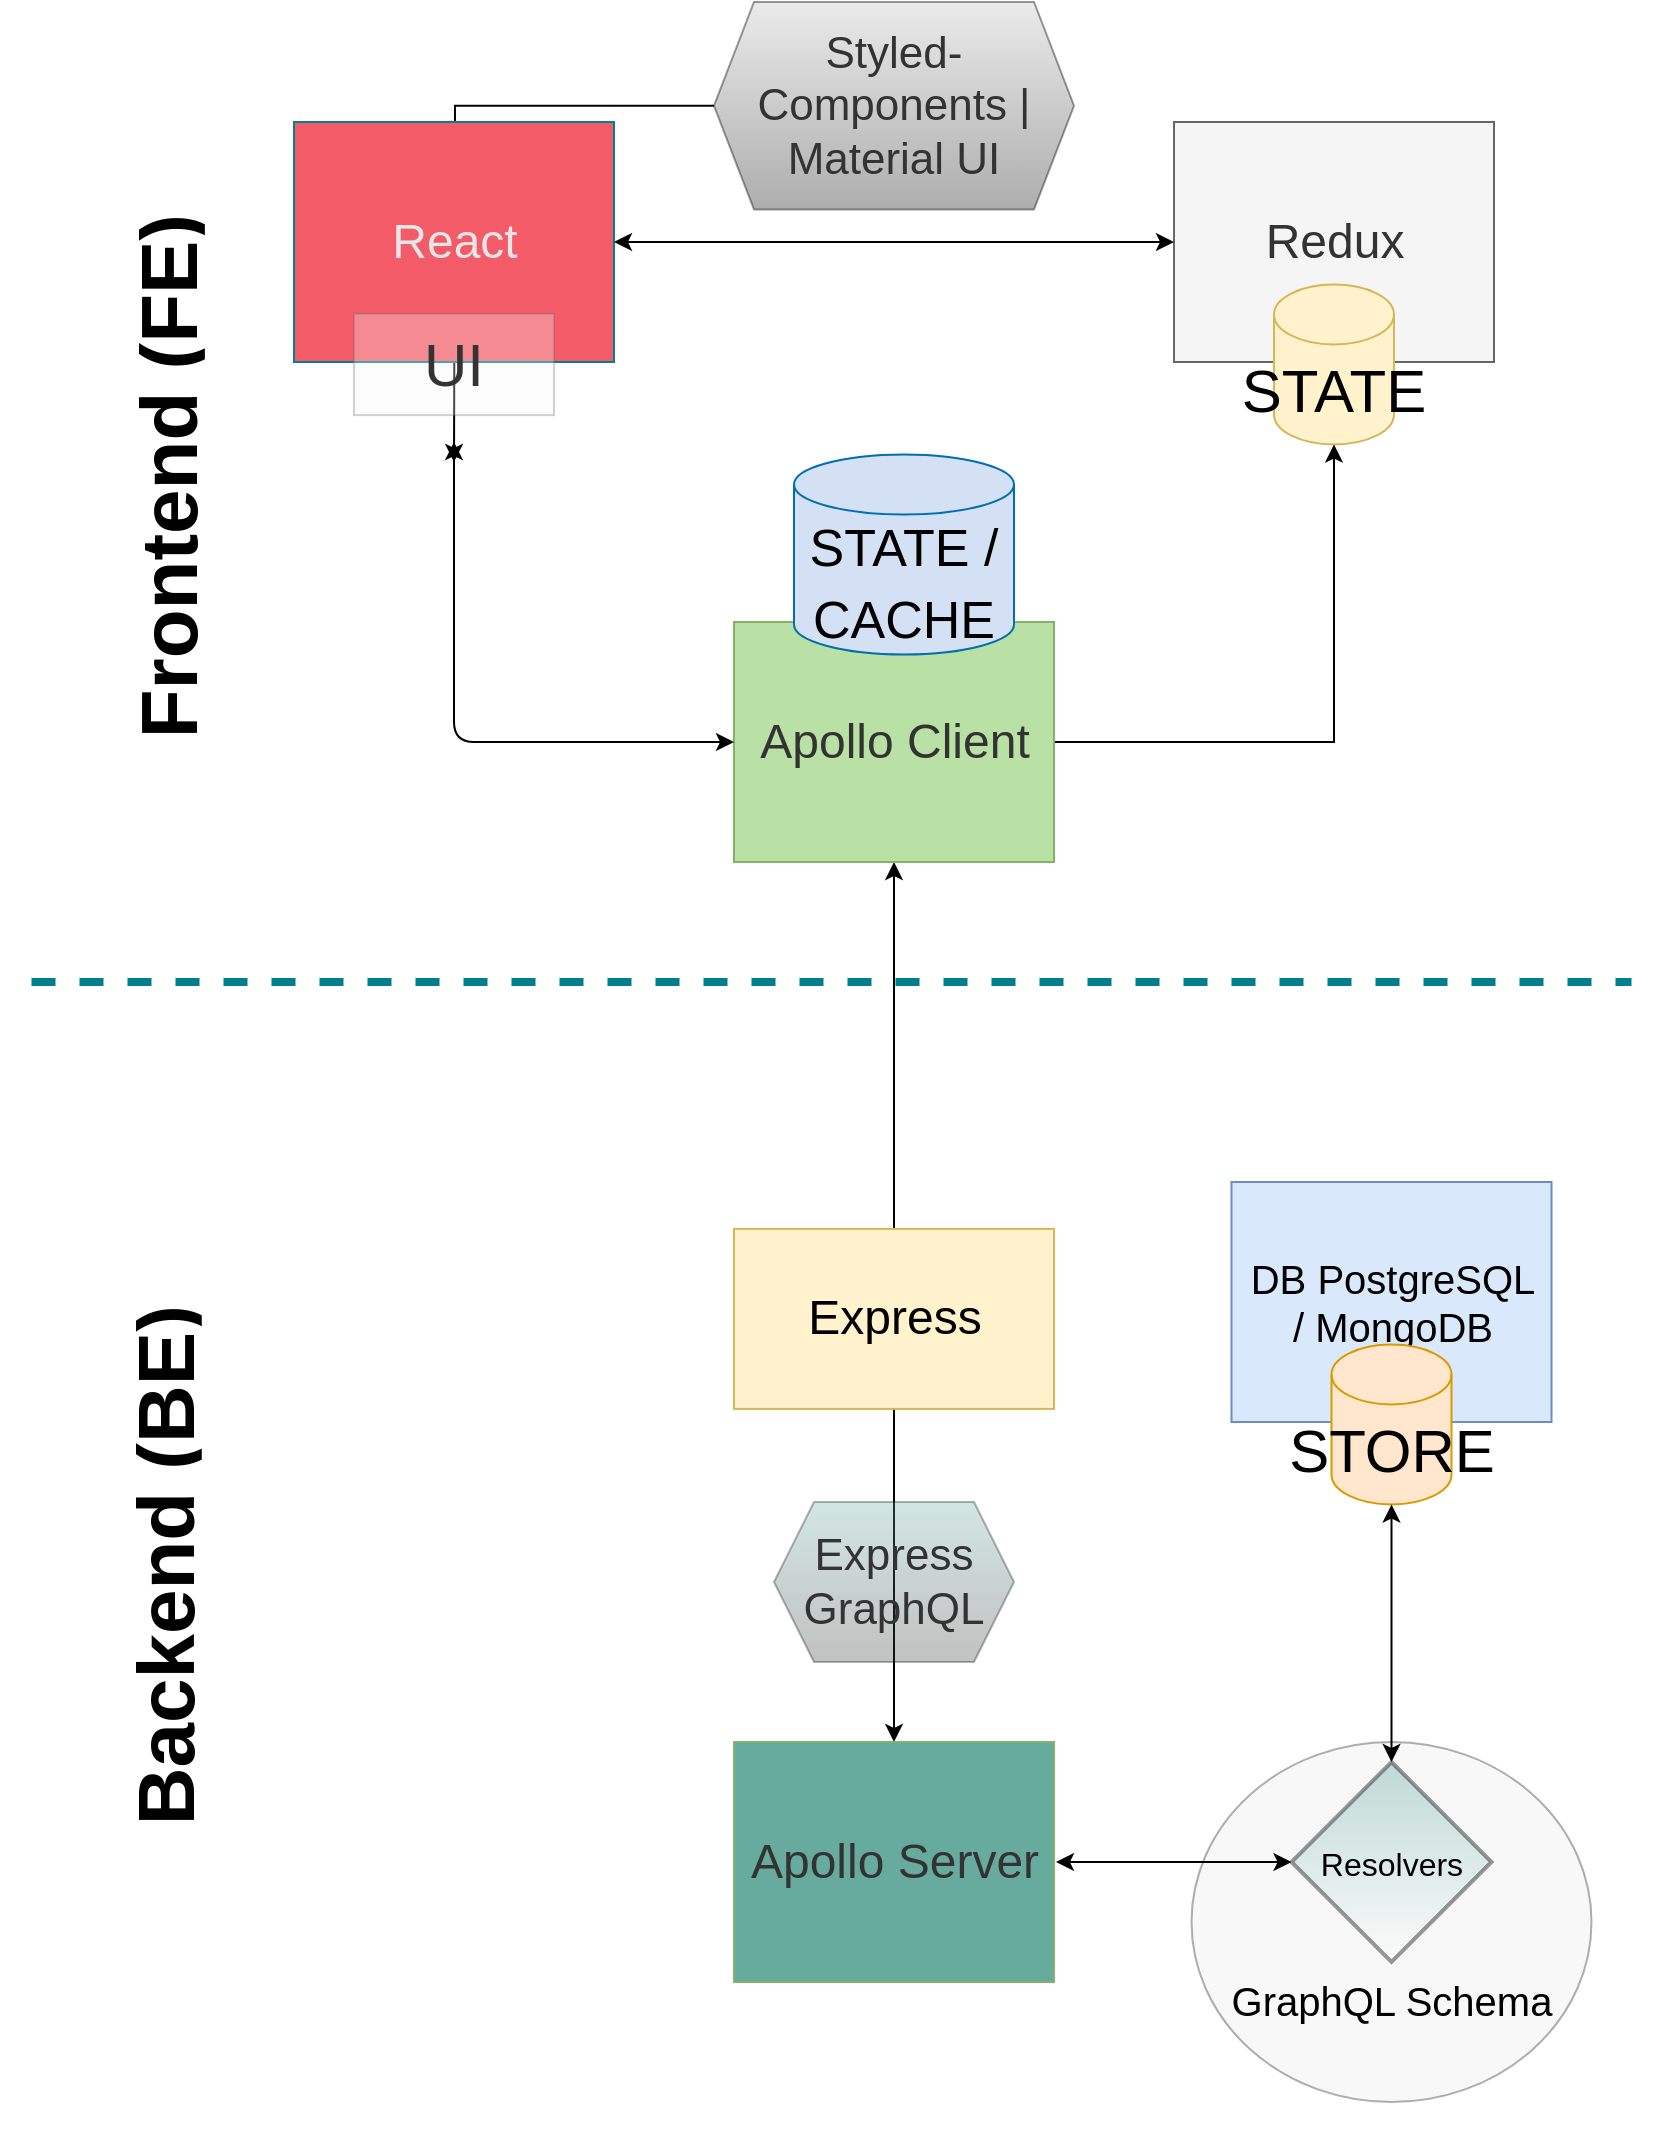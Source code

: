 <mxfile version="14.7.7" type="github">
  <diagram id="LNMG3sTzRvZ35h2c9BiK" name="Page-1">
    <mxGraphModel dx="1483" dy="781" grid="1" gridSize="10" guides="1" tooltips="1" connect="1" arrows="1" fold="1" page="1" pageScale="1" pageWidth="850" pageHeight="1100" background="#FFFFFF" math="0" shadow="0">
      <root>
        <mxCell id="0" />
        <mxCell id="1" parent="0" />
        <mxCell id="hZ7Zgo9Nj8M63er8Cpxn-59" value="&lt;font style=&quot;font-size: 20px&quot;&gt;&lt;br&gt;&lt;br&gt;&lt;br&gt;GraphQL Schema&lt;/font&gt;" style="ellipse;whiteSpace=wrap;html=1;shadow=0;glass=0;fontSize=22;align=center;opacity=40;fillColor=#eeeeee;strokeColor=#36393d;" vertex="1" parent="1">
          <mxGeometry x="608.75" y="880" width="200" height="180" as="geometry" />
        </mxCell>
        <mxCell id="hZ7Zgo9Nj8M63er8Cpxn-57" style="edgeStyle=orthogonalEdgeStyle;rounded=0;jumpSize=5;orthogonalLoop=1;jettySize=auto;html=1;fontSize=22;fontColor=#333333;strokeWidth=1;" edge="1" parent="1" source="hZ7Zgo9Nj8M63er8Cpxn-56">
          <mxGeometry relative="1" as="geometry">
            <mxPoint x="240" y="240" as="targetPoint" />
          </mxGeometry>
        </mxCell>
        <mxCell id="hZ7Zgo9Nj8M63er8Cpxn-12" value="" style="endArrow=classic;startArrow=classic;html=1;fontSize=30;fontColor=#333333;exitX=0.5;exitY=0;exitDx=0;exitDy=0;entryX=0.5;entryY=1;entryDx=0;entryDy=0;" edge="1" parent="1" source="hZ7Zgo9Nj8M63er8Cpxn-10" target="hZ7Zgo9Nj8M63er8Cpxn-11">
          <mxGeometry width="50" height="50" relative="1" as="geometry">
            <mxPoint x="440" y="390" as="sourcePoint" />
            <mxPoint x="490" y="340" as="targetPoint" />
          </mxGeometry>
        </mxCell>
        <mxCell id="hODOwLh5K1UUTg0OSGgw-2" value="&lt;font color=&quot;#e6e6e6&quot; style=&quot;font-size: 24px&quot;&gt;React&lt;/font&gt;" style="html=1;fillColor=#F45B69;strokeColor=#028090;fontColor=#E4FDE1;" parent="1" vertex="1">
          <mxGeometry x="160" y="70" width="160" height="120" as="geometry" />
        </mxCell>
        <mxCell id="hZ7Zgo9Nj8M63er8Cpxn-6" value="&lt;h1&gt;&lt;font style=&quot;font-size: 40px&quot;&gt;Frontend (FE)&lt;/font&gt;&lt;/h1&gt;" style="text;html=1;strokeColor=none;fillColor=none;spacing=5;spacingTop=-20;whiteSpace=wrap;overflow=hidden;rounded=0;fontSize=30;rotation=-90;align=center;" vertex="1" parent="1">
          <mxGeometry x="-159.68" y="201.57" width="459.37" height="90" as="geometry" />
        </mxCell>
        <mxCell id="hZ7Zgo9Nj8M63er8Cpxn-8" value="&lt;font style=&quot;font-size: 24px&quot;&gt;Redux&lt;/font&gt;" style="html=1;fillColor=#f5f5f5;strokeColor=#666666;fontColor=#333333;" vertex="1" parent="1">
          <mxGeometry x="600" y="70" width="160" height="120" as="geometry" />
        </mxCell>
        <mxCell id="hZ7Zgo9Nj8M63er8Cpxn-14" style="edgeStyle=orthogonalEdgeStyle;rounded=0;orthogonalLoop=1;jettySize=auto;html=1;exitX=0.5;exitY=0;exitDx=0;exitDy=0;exitPerimeter=0;entryX=0.5;entryY=1;entryDx=0;entryDy=0;fontSize=30;fontColor=#333333;" edge="1" parent="1" source="hZ7Zgo9Nj8M63er8Cpxn-9" target="hZ7Zgo9Nj8M63er8Cpxn-8">
          <mxGeometry relative="1" as="geometry" />
        </mxCell>
        <mxCell id="hZ7Zgo9Nj8M63er8Cpxn-9" value="STATE" style="shape=cylinder3;whiteSpace=wrap;html=1;boundedLbl=1;backgroundOutline=1;size=15;fontSize=30;fillColor=#fff2cc;strokeColor=#d6b656;" vertex="1" parent="1">
          <mxGeometry x="650" y="151.25" width="60" height="80" as="geometry" />
        </mxCell>
        <mxCell id="hZ7Zgo9Nj8M63er8Cpxn-19" style="edgeStyle=orthogonalEdgeStyle;rounded=0;orthogonalLoop=1;jettySize=auto;html=1;entryX=0.5;entryY=1;entryDx=0;entryDy=0;entryPerimeter=0;fontSize=30;fontColor=#333333;" edge="1" parent="1" source="hZ7Zgo9Nj8M63er8Cpxn-11" target="hZ7Zgo9Nj8M63er8Cpxn-9">
          <mxGeometry relative="1" as="geometry" />
        </mxCell>
        <mxCell id="hZ7Zgo9Nj8M63er8Cpxn-11" value="&lt;font style=&quot;font-size: 24px&quot; color=&quot;#333333&quot;&gt;Apollo Client&lt;/font&gt;" style="html=1;strokeColor=#82b366;fillColor=#B9E0A5;" vertex="1" parent="1">
          <mxGeometry x="380" y="320" width="160" height="120" as="geometry" />
        </mxCell>
        <mxCell id="hZ7Zgo9Nj8M63er8Cpxn-22" value="" style="endArrow=classic;startArrow=classic;html=1;fontSize=30;fontColor=#333333;exitX=1;exitY=0.5;exitDx=0;exitDy=0;entryX=0;entryY=0.5;entryDx=0;entryDy=0;" edge="1" parent="1" source="hODOwLh5K1UUTg0OSGgw-2" target="hZ7Zgo9Nj8M63er8Cpxn-8">
          <mxGeometry width="50" height="50" relative="1" as="geometry">
            <mxPoint x="420" y="150" as="sourcePoint" />
            <mxPoint x="470" y="100" as="targetPoint" />
            <Array as="points">
              <mxPoint x="460" y="130" />
            </Array>
          </mxGeometry>
        </mxCell>
        <mxCell id="hZ7Zgo9Nj8M63er8Cpxn-26" value="" style="endArrow=classic;startArrow=classic;html=1;fontSize=30;fontColor=#333333;entryX=0;entryY=0.5;entryDx=0;entryDy=0;" edge="1" parent="1" target="hZ7Zgo9Nj8M63er8Cpxn-11">
          <mxGeometry width="50" height="50" relative="1" as="geometry">
            <mxPoint x="240" y="230" as="sourcePoint" />
            <mxPoint x="350" y="220" as="targetPoint" />
            <Array as="points">
              <mxPoint x="240" y="380" />
            </Array>
          </mxGeometry>
        </mxCell>
        <mxCell id="hZ7Zgo9Nj8M63er8Cpxn-28" value="" style="shape=image;html=1;verticalAlign=top;verticalLabelPosition=bottom;labelBackgroundColor=#ffffff;imageAspect=0;aspect=fixed;image=https://cdn2.iconfinder.com/data/icons/picol-vector/32/screen_16to9-128.png;shadow=0;glass=0;fontSize=30;fontColor=#333333;fillColor=#67AB9F;gradientColor=#F19C99;opacity=30;" vertex="1" parent="1">
          <mxGeometry x="181.88" y="120" width="116.25" height="116.25" as="geometry" />
        </mxCell>
        <mxCell id="hZ7Zgo9Nj8M63er8Cpxn-1" value="UI" style="text;html=1;strokeColor=#666666;fillColor=#f5f5f5;align=center;verticalAlign=middle;whiteSpace=wrap;rounded=0;fontSize=30;fontColor=#333333;opacity=30;" vertex="1" parent="1">
          <mxGeometry x="190" y="165.94" width="100" height="50.62" as="geometry" />
        </mxCell>
        <mxCell id="hZ7Zgo9Nj8M63er8Cpxn-39" value="" style="group;" vertex="1" connectable="0" parent="1">
          <mxGeometry x="23.75" y="500" width="820" height="540" as="geometry" />
        </mxCell>
        <mxCell id="hODOwLh5K1UUTg0OSGgw-3" value="" style="endArrow=none;dashed=1;html=1;labelBackgroundColor=#114B5F;strokeColor=#028090;fontColor=#E4FDE1;strokeWidth=4;" parent="hZ7Zgo9Nj8M63er8Cpxn-39" edge="1">
          <mxGeometry width="50" height="50" relative="1" as="geometry">
            <mxPoint x="5.0" as="sourcePoint" />
            <mxPoint x="805" as="targetPoint" />
          </mxGeometry>
        </mxCell>
        <mxCell id="hZ7Zgo9Nj8M63er8Cpxn-7" value="&lt;h1&gt;&lt;font style=&quot;font-size: 40px&quot;&gt;Backend (BE)&lt;/font&gt;&lt;/h1&gt;" style="text;html=1;strokeColor=none;fillColor=none;spacing=5;spacingTop=-20;whiteSpace=wrap;overflow=hidden;rounded=0;fontSize=30;rotation=-90;align=center;" vertex="1" parent="hZ7Zgo9Nj8M63er8Cpxn-39">
          <mxGeometry x="-241.87" y="246.88" width="573.75" height="90" as="geometry" />
        </mxCell>
        <mxCell id="hZ7Zgo9Nj8M63er8Cpxn-36" value="" style="group" vertex="1" connectable="0" parent="hZ7Zgo9Nj8M63er8Cpxn-39">
          <mxGeometry x="605" y="40" width="160" height="161.25" as="geometry" />
        </mxCell>
        <mxCell id="hZ7Zgo9Nj8M63er8Cpxn-41" value="" style="group" vertex="1" connectable="0" parent="hZ7Zgo9Nj8M63er8Cpxn-36">
          <mxGeometry y="60" width="160" height="161.25" as="geometry" />
        </mxCell>
        <mxCell id="hZ7Zgo9Nj8M63er8Cpxn-34" value="&lt;font style=&quot;font-size: 20px&quot;&gt;DB PostgreSQL &lt;br&gt;/ MongoDB&lt;/font&gt;" style="html=1;fillColor=#dae8fc;strokeColor=#6c8ebf;" vertex="1" parent="hZ7Zgo9Nj8M63er8Cpxn-41">
          <mxGeometry width="160" height="120" as="geometry" />
        </mxCell>
        <mxCell id="hZ7Zgo9Nj8M63er8Cpxn-35" value="STORE" style="shape=cylinder3;whiteSpace=wrap;html=1;boundedLbl=1;backgroundOutline=1;size=15;fontSize=30;fillColor=#ffe6cc;strokeColor=#d79b00;" vertex="1" parent="hZ7Zgo9Nj8M63er8Cpxn-41">
          <mxGeometry x="50" y="81.25" width="60" height="80" as="geometry" />
        </mxCell>
        <mxCell id="hZ7Zgo9Nj8M63er8Cpxn-40" value="" style="group" vertex="1" connectable="0" parent="hZ7Zgo9Nj8M63er8Cpxn-39">
          <mxGeometry x="356.25" y="250" width="160" height="250" as="geometry" />
        </mxCell>
        <mxCell id="hZ7Zgo9Nj8M63er8Cpxn-10" value="&lt;font style=&quot;font-size: 24px&quot; color=&quot;#333333&quot;&gt;Apollo Server&lt;/font&gt;" style="html=1;strokeColor=#82b366;fillColor=#67AB9F;" vertex="1" parent="hZ7Zgo9Nj8M63er8Cpxn-40">
          <mxGeometry y="130" width="160" height="120" as="geometry" />
        </mxCell>
        <mxCell id="hZ7Zgo9Nj8M63er8Cpxn-30" value="Express GraphQL" style="shape=hexagon;perimeter=hexagonPerimeter2;whiteSpace=wrap;html=1;fixedSize=1;shadow=0;glass=0;fontSize=22;fontColor=#333333;fillColor=#67AB9F;opacity=30;gradientColor=#333333;" vertex="1" parent="hZ7Zgo9Nj8M63er8Cpxn-40">
          <mxGeometry x="20" y="10" width="120" height="80" as="geometry" />
        </mxCell>
        <mxCell id="hZ7Zgo9Nj8M63er8Cpxn-31" value="&lt;font style=&quot;font-size: 24px&quot;&gt;Express&lt;br&gt;&lt;/font&gt;" style="html=1;fillColor=#fff2cc;strokeColor=#d6b656;" vertex="1" parent="hZ7Zgo9Nj8M63er8Cpxn-39">
          <mxGeometry x="356.25" y="123.44" width="160" height="90" as="geometry" />
        </mxCell>
        <mxCell id="hZ7Zgo9Nj8M63er8Cpxn-61" value="&lt;span style=&quot;color: rgb(0 , 0 , 0) ; font-size: 16px ; text-align: left&quot;&gt;Resolvers&lt;/span&gt;" style="strokeWidth=2;html=1;shape=mxgraph.flowchart.decision;whiteSpace=wrap;shadow=0;glass=0;fontSize=22;fontColor=#333333;gradientColor=#ffffff;align=center;opacity=40;fillColor=#67AB9F;" vertex="1" parent="hZ7Zgo9Nj8M63er8Cpxn-39">
          <mxGeometry x="635" y="390" width="100" height="100" as="geometry" />
        </mxCell>
        <mxCell id="hZ7Zgo9Nj8M63er8Cpxn-53" value="" style="endArrow=classic;startArrow=classic;html=1;fontSize=22;fontColor=#333333;strokeWidth=1;entryX=0;entryY=0.5;entryDx=0;entryDy=0;entryPerimeter=0;" edge="1" parent="hZ7Zgo9Nj8M63er8Cpxn-39" target="hZ7Zgo9Nj8M63er8Cpxn-61">
          <mxGeometry width="50" height="50" relative="1" as="geometry">
            <mxPoint x="517.25" y="440" as="sourcePoint" />
            <mxPoint x="175.91" y="385.52" as="targetPoint" />
          </mxGeometry>
        </mxCell>
        <mxCell id="hZ7Zgo9Nj8M63er8Cpxn-54" value="" style="endArrow=classic;startArrow=classic;html=1;fontSize=22;fontColor=#333333;strokeWidth=1;entryX=0.5;entryY=1;entryDx=0;entryDy=0;entryPerimeter=0;" edge="1" parent="hZ7Zgo9Nj8M63er8Cpxn-39" source="hZ7Zgo9Nj8M63er8Cpxn-61" target="hZ7Zgo9Nj8M63er8Cpxn-35">
          <mxGeometry width="50" height="50" relative="1" as="geometry">
            <mxPoint x="685.25" y="420" as="sourcePoint" />
            <mxPoint x="821.79" y="420" as="targetPoint" />
          </mxGeometry>
        </mxCell>
        <mxCell id="hZ7Zgo9Nj8M63er8Cpxn-42" value="&lt;font color=&quot;#000000&quot; style=&quot;font-size: 26px&quot;&gt;STATE / CACHE&lt;/font&gt;" style="shape=cylinder3;whiteSpace=wrap;html=1;boundedLbl=1;backgroundOutline=1;size=15;fontSize=30;strokeColor=#006EAF;fontColor=#ffffff;fillColor=#D4E1F5;" vertex="1" parent="1">
          <mxGeometry x="410" y="236.25" width="110" height="100" as="geometry" />
        </mxCell>
        <mxCell id="hZ7Zgo9Nj8M63er8Cpxn-46" style="edgeStyle=orthogonalEdgeStyle;rounded=0;jumpSize=5;orthogonalLoop=1;jettySize=auto;html=1;exitX=1;exitY=0.5;exitDx=0;exitDy=0;fontSize=22;fontColor=#333333;strokeWidth=4;" edge="1" parent="1" source="hZ7Zgo9Nj8M63er8Cpxn-10">
          <mxGeometry relative="1" as="geometry">
            <mxPoint x="540" y="940" as="targetPoint" />
          </mxGeometry>
        </mxCell>
        <mxCell id="hZ7Zgo9Nj8M63er8Cpxn-56" value="Styled-Components | Material UI" style="shape=hexagon;perimeter=hexagonPerimeter2;whiteSpace=wrap;html=1;fixedSize=1;shadow=0;glass=0;fontSize=22;fontColor=#333333;fillColor=#CCCCCC;gradientColor=#333333;align=center;opacity=40;" vertex="1" parent="1">
          <mxGeometry x="370" y="10" width="180" height="103.75" as="geometry" />
        </mxCell>
      </root>
    </mxGraphModel>
  </diagram>
</mxfile>
